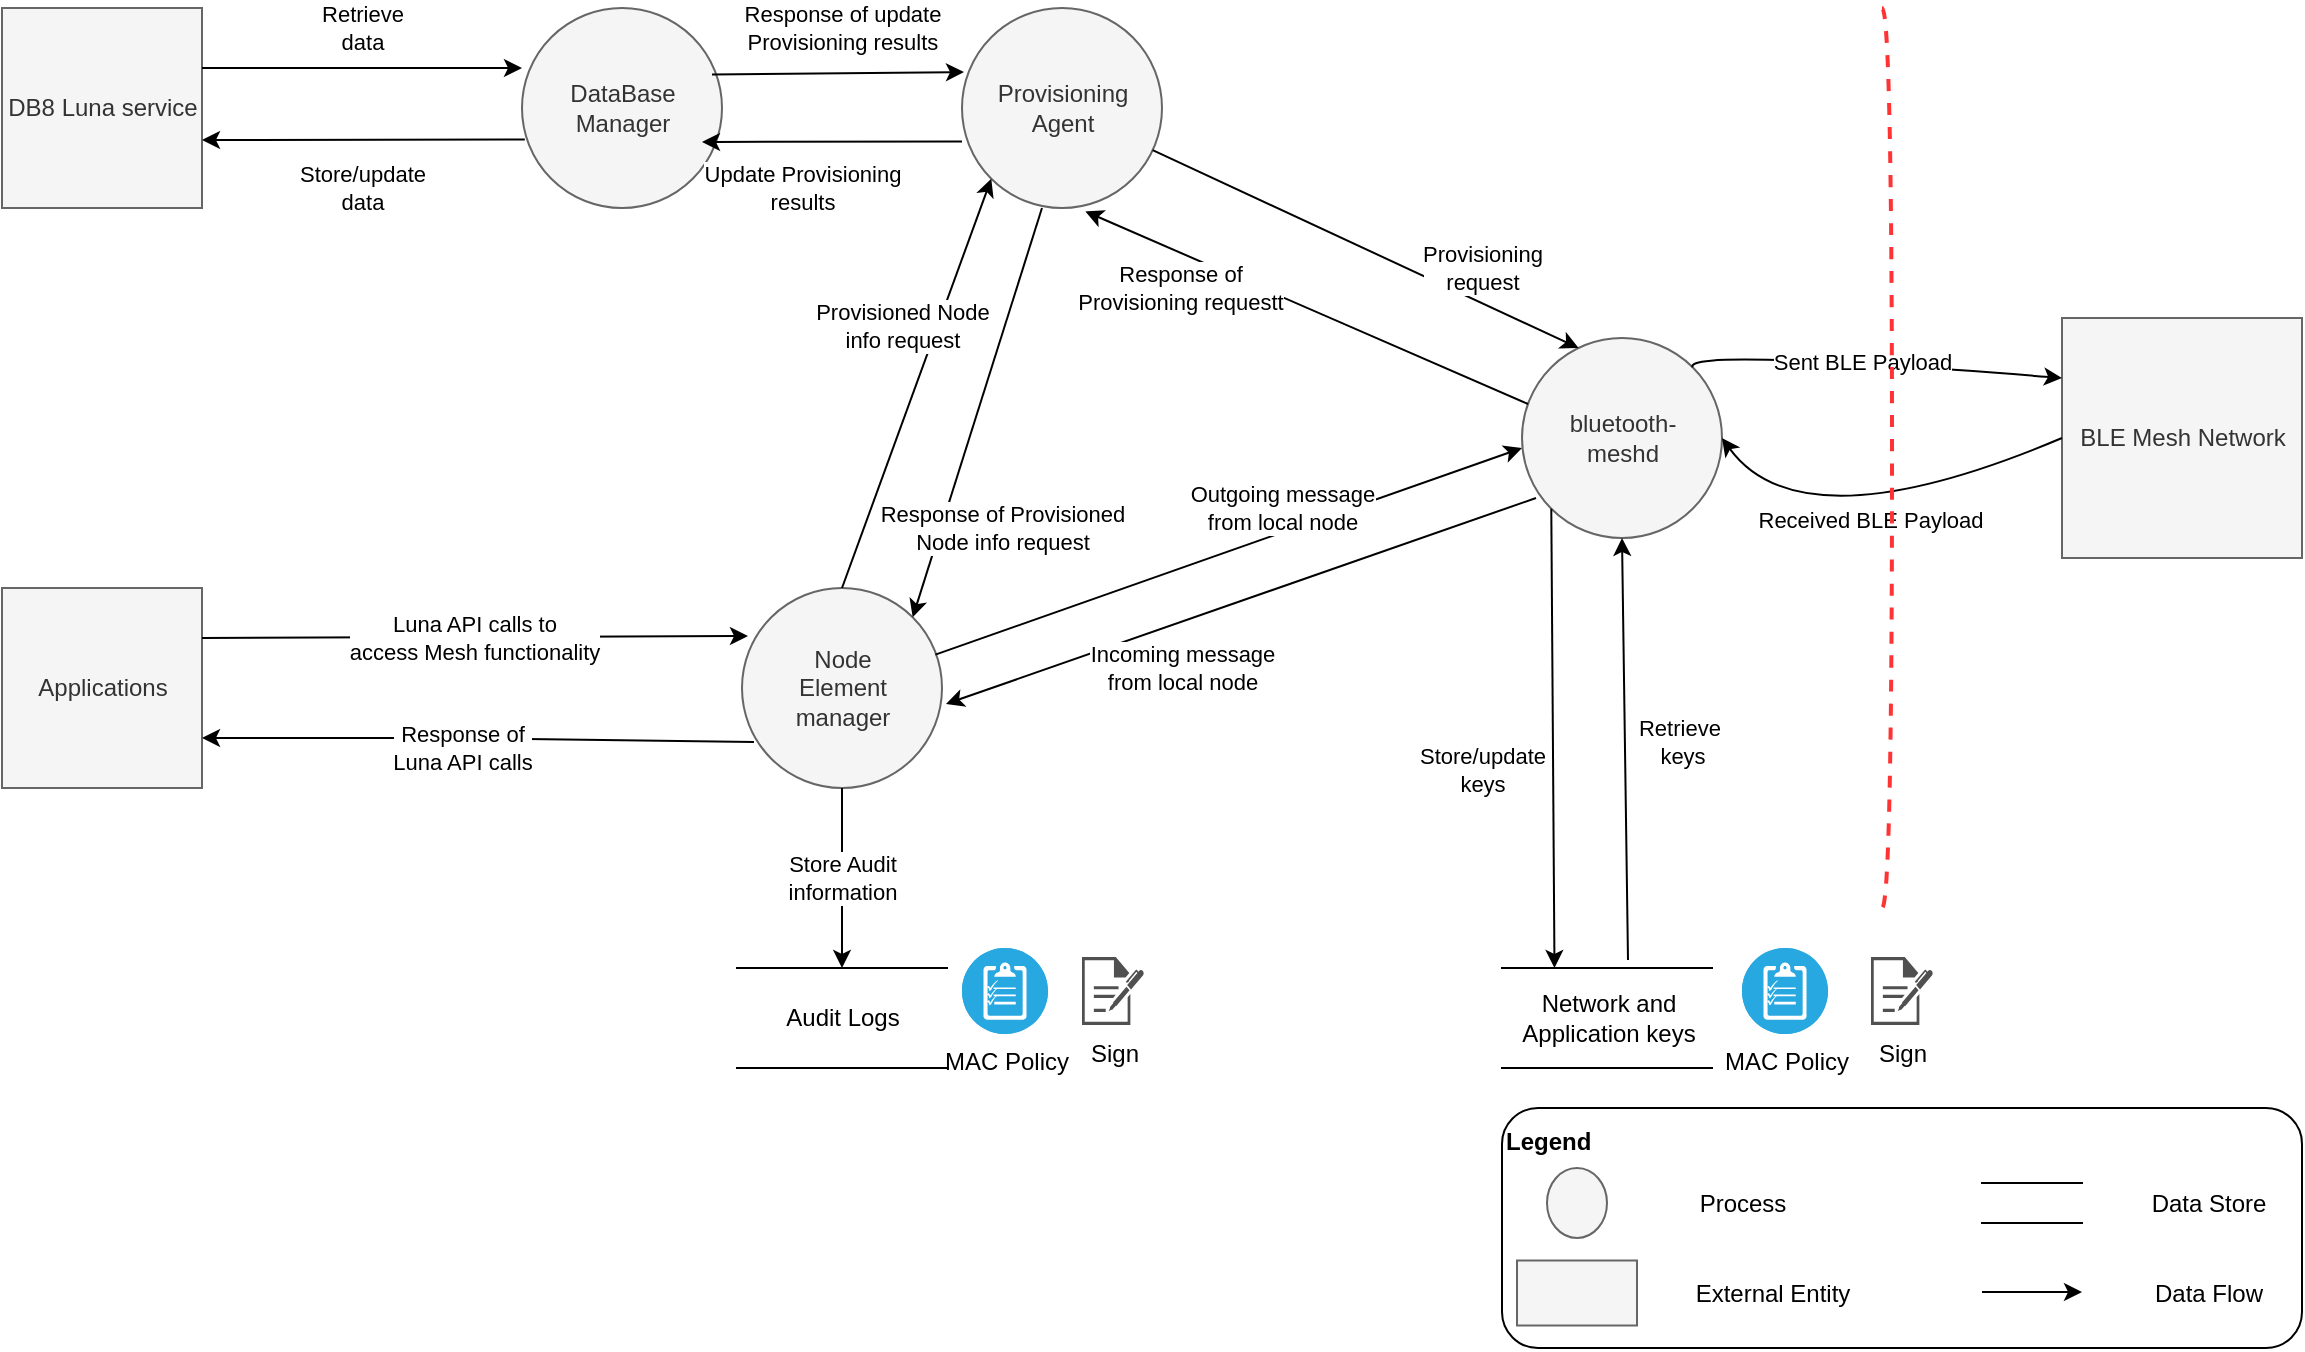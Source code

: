 <mxfile version="15.9.1" type="github">
  <diagram id="IsX-ca7briTGJr2a4FPF" name="Page-1">
    <mxGraphModel dx="2272" dy="762" grid="1" gridSize="10" guides="1" tooltips="1" connect="1" arrows="1" fold="1" page="1" pageScale="1" pageWidth="850" pageHeight="1100" math="0" shadow="0">
      <root>
        <mxCell id="0" />
        <mxCell id="1" parent="0" />
        <mxCell id="6GS9RnuVQp1nDECI6Flo-25" value="BLE Mesh Network" style="html=1;dashed=0;whitespace=wrap;fillColor=#f5f5f5;fontColor=#333333;strokeColor=#666666;" vertex="1" parent="1">
          <mxGeometry x="610" y="285" width="120" height="120" as="geometry" />
        </mxCell>
        <mxCell id="6GS9RnuVQp1nDECI6Flo-26" value="Applications" style="html=1;dashed=0;whitespace=wrap;fillColor=#f5f5f5;fontColor=#333333;strokeColor=#666666;" vertex="1" parent="1">
          <mxGeometry x="-420" y="420" width="100" height="100" as="geometry" />
        </mxCell>
        <mxCell id="6GS9RnuVQp1nDECI6Flo-27" value="DB8 Luna service" style="html=1;dashed=0;whitespace=wrap;fillColor=#f5f5f5;fontColor=#333333;strokeColor=#666666;" vertex="1" parent="1">
          <mxGeometry x="-420" y="130" width="100" height="100" as="geometry" />
        </mxCell>
        <mxCell id="6GS9RnuVQp1nDECI6Flo-28" value="bluetooth-&lt;br&gt;meshd" style="shape=ellipse;html=1;dashed=0;whitespace=wrap;aspect=fixed;perimeter=ellipsePerimeter;fillColor=#f5f5f5;fontColor=#333333;strokeColor=#666666;" vertex="1" parent="1">
          <mxGeometry x="340" y="295" width="100" height="100" as="geometry" />
        </mxCell>
        <mxCell id="6GS9RnuVQp1nDECI6Flo-29" value="Node&lt;br&gt;Element&lt;br&gt;manager" style="shape=ellipse;html=1;dashed=0;whitespace=wrap;aspect=fixed;perimeter=ellipsePerimeter;fillColor=#f5f5f5;fontColor=#333333;strokeColor=#666666;" vertex="1" parent="1">
          <mxGeometry x="-50" y="420" width="100" height="100" as="geometry" />
        </mxCell>
        <mxCell id="6GS9RnuVQp1nDECI6Flo-30" value="Provisioning&lt;br&gt;Agent" style="shape=ellipse;html=1;dashed=0;whitespace=wrap;aspect=fixed;perimeter=ellipsePerimeter;fillColor=#f5f5f5;fontColor=#333333;strokeColor=#666666;" vertex="1" parent="1">
          <mxGeometry x="60" y="130" width="100" height="100" as="geometry" />
        </mxCell>
        <mxCell id="6GS9RnuVQp1nDECI6Flo-31" value="DataBase&lt;br&gt;Manager" style="shape=ellipse;html=1;dashed=0;whitespace=wrap;aspect=fixed;perimeter=ellipsePerimeter;fillColor=#f5f5f5;fontColor=#333333;strokeColor=#666666;" vertex="1" parent="1">
          <mxGeometry x="-160" y="130" width="100" height="100" as="geometry" />
        </mxCell>
        <mxCell id="6GS9RnuVQp1nDECI6Flo-32" value="Sent BLE Payload" style="endArrow=classic;html=1;curved=1;entryX=0;entryY=0.25;entryDx=0;entryDy=0;exitX=1;exitY=0;exitDx=0;exitDy=0;" edge="1" parent="1" source="6GS9RnuVQp1nDECI6Flo-28" target="6GS9RnuVQp1nDECI6Flo-25">
          <mxGeometry width="50" height="50" relative="1" as="geometry">
            <mxPoint x="330" y="333" as="sourcePoint" />
            <mxPoint x="400" y="325" as="targetPoint" />
            <Array as="points">
              <mxPoint x="420" y="300" />
            </Array>
          </mxGeometry>
        </mxCell>
        <mxCell id="6GS9RnuVQp1nDECI6Flo-33" value="&lt;span style=&quot;color: rgb(0 , 0 , 0) ; font-family: &amp;#34;helvetica&amp;#34; ; font-size: 11px ; font-style: normal ; font-weight: 400 ; letter-spacing: normal ; text-align: center ; text-indent: 0px ; text-transform: none ; word-spacing: 0px ; background-color: rgb(255 , 255 , 255) ; display: inline ; float: none&quot;&gt;Received BLE Payload&lt;/span&gt;" style="endArrow=classic;html=1;curved=1;entryX=1;entryY=0.5;entryDx=0;entryDy=0;exitX=0;exitY=0.5;exitDx=0;exitDy=0;" edge="1" parent="1" source="6GS9RnuVQp1nDECI6Flo-25" target="6GS9RnuVQp1nDECI6Flo-28">
          <mxGeometry width="50" height="50" relative="1" as="geometry">
            <mxPoint x="350" y="375" as="sourcePoint" />
            <mxPoint x="400" y="325" as="targetPoint" />
            <Array as="points">
              <mxPoint x="480" y="400" />
            </Array>
          </mxGeometry>
        </mxCell>
        <mxCell id="6GS9RnuVQp1nDECI6Flo-36" value="Provisioning&lt;br&gt;request" style="endArrow=classic;html=1;rounded=0;entryX=0.283;entryY=0.05;entryDx=0;entryDy=0;entryPerimeter=0;" edge="1" parent="1" source="6GS9RnuVQp1nDECI6Flo-30" target="6GS9RnuVQp1nDECI6Flo-28">
          <mxGeometry x="0.483" y="16" width="50" height="50" relative="1" as="geometry">
            <mxPoint x="350" y="305" as="sourcePoint" />
            <mxPoint x="400" y="255" as="targetPoint" />
            <mxPoint as="offset" />
          </mxGeometry>
        </mxCell>
        <mxCell id="6GS9RnuVQp1nDECI6Flo-37" value="" style="endArrow=classic;html=1;rounded=0;entryX=0.617;entryY=1.017;entryDx=0;entryDy=0;entryPerimeter=0;exitX=0.03;exitY=0.33;exitDx=0;exitDy=0;exitPerimeter=0;" edge="1" parent="1" source="6GS9RnuVQp1nDECI6Flo-28" target="6GS9RnuVQp1nDECI6Flo-30">
          <mxGeometry width="50" height="50" relative="1" as="geometry">
            <mxPoint x="350" y="305" as="sourcePoint" />
            <mxPoint x="400" y="255" as="targetPoint" />
          </mxGeometry>
        </mxCell>
        <mxCell id="6GS9RnuVQp1nDECI6Flo-58" value="Response of&lt;br&gt;Provisioning requestt" style="edgeLabel;html=1;align=center;verticalAlign=middle;resizable=0;points=[];" vertex="1" connectable="0" parent="6GS9RnuVQp1nDECI6Flo-37">
          <mxGeometry x="0.304" y="1" relative="1" as="geometry">
            <mxPoint x="-29" y="4" as="offset" />
          </mxGeometry>
        </mxCell>
        <mxCell id="6GS9RnuVQp1nDECI6Flo-38" value="Update Provisioning&lt;br&gt;results" style="endArrow=classic;html=1;rounded=0;exitX=0;exitY=0.667;exitDx=0;exitDy=0;exitPerimeter=0;" edge="1" parent="1" source="6GS9RnuVQp1nDECI6Flo-30">
          <mxGeometry x="0.232" y="23" width="50" height="50" relative="1" as="geometry">
            <mxPoint x="120" y="271" as="sourcePoint" />
            <mxPoint x="-70" y="197" as="targetPoint" />
            <mxPoint as="offset" />
          </mxGeometry>
        </mxCell>
        <mxCell id="6GS9RnuVQp1nDECI6Flo-39" value="&lt;span style=&quot;color: rgb(0 , 0 , 0) ; font-family: &amp;#34;helvetica&amp;#34; ; font-size: 11px ; font-style: normal ; font-weight: 400 ; letter-spacing: normal ; text-align: center ; text-indent: 0px ; text-transform: none ; word-spacing: 0px ; background-color: rgb(255 , 255 , 255) ; display: inline ; float: none&quot;&gt;Response of update&lt;br&gt;Provisioning&amp;nbsp;&lt;/span&gt;&lt;span style=&quot;color: rgb(0 , 0 , 0) ; font-family: &amp;#34;helvetica&amp;#34; ; font-size: 11px ; font-style: normal ; font-weight: 400 ; letter-spacing: normal ; text-align: center ; text-indent: 0px ; text-transform: none ; word-spacing: 0px ; background-color: rgb(255 , 255 , 255) ; display: inline ; float: none&quot;&gt;results&lt;/span&gt;" style="endArrow=classic;html=1;rounded=0;exitX=0.95;exitY=0.333;exitDx=0;exitDy=0;exitPerimeter=0;entryX=0.01;entryY=0.32;entryDx=0;entryDy=0;entryPerimeter=0;" edge="1" parent="1" source="6GS9RnuVQp1nDECI6Flo-31" target="6GS9RnuVQp1nDECI6Flo-30">
          <mxGeometry x="0.035" y="23" width="50" height="50" relative="1" as="geometry">
            <mxPoint x="350" y="305" as="sourcePoint" />
            <mxPoint x="120" y="250" as="targetPoint" />
            <mxPoint as="offset" />
          </mxGeometry>
        </mxCell>
        <mxCell id="6GS9RnuVQp1nDECI6Flo-40" value="Retrieve&lt;br&gt;data" style="endArrow=classic;html=1;rounded=0;exitX=1;exitY=0.3;exitDx=0;exitDy=0;exitPerimeter=0;" edge="1" parent="1" source="6GS9RnuVQp1nDECI6Flo-27">
          <mxGeometry y="20" width="50" height="50" relative="1" as="geometry">
            <mxPoint x="350" y="205" as="sourcePoint" />
            <mxPoint x="-160" y="160" as="targetPoint" />
            <mxPoint as="offset" />
          </mxGeometry>
        </mxCell>
        <mxCell id="6GS9RnuVQp1nDECI6Flo-41" value="Store/update&lt;br&gt;data" style="endArrow=classic;html=1;rounded=0;exitX=0.014;exitY=0.657;exitDx=0;exitDy=0;exitPerimeter=0;entryX=1;entryY=0.66;entryDx=0;entryDy=0;entryPerimeter=0;" edge="1" parent="1" source="6GS9RnuVQp1nDECI6Flo-31" target="6GS9RnuVQp1nDECI6Flo-27">
          <mxGeometry x="0.009" y="24" width="50" height="50" relative="1" as="geometry">
            <mxPoint x="350" y="205" as="sourcePoint" />
            <mxPoint x="-270" y="196" as="targetPoint" />
            <mxPoint as="offset" />
          </mxGeometry>
        </mxCell>
        <mxCell id="6GS9RnuVQp1nDECI6Flo-42" value="Luna API calls to&lt;br&gt;access Mesh functionality" style="endArrow=classic;html=1;rounded=0;entryX=0.03;entryY=0.24;entryDx=0;entryDy=0;entryPerimeter=0;exitX=1;exitY=0.25;exitDx=0;exitDy=0;" edge="1" parent="1" source="6GS9RnuVQp1nDECI6Flo-26" target="6GS9RnuVQp1nDECI6Flo-29">
          <mxGeometry width="50" height="50" relative="1" as="geometry">
            <mxPoint x="350" y="205" as="sourcePoint" />
            <mxPoint x="400" y="155" as="targetPoint" />
          </mxGeometry>
        </mxCell>
        <mxCell id="6GS9RnuVQp1nDECI6Flo-43" value="Response of&lt;br&gt;Luna API calls" style="endArrow=classic;html=1;rounded=0;entryX=1;entryY=0.75;entryDx=0;entryDy=0;exitX=0.06;exitY=0.77;exitDx=0;exitDy=0;exitPerimeter=0;" edge="1" parent="1" source="6GS9RnuVQp1nDECI6Flo-29" target="6GS9RnuVQp1nDECI6Flo-26">
          <mxGeometry x="0.058" y="5" width="50" height="50" relative="1" as="geometry">
            <mxPoint x="350" y="205" as="sourcePoint" />
            <mxPoint x="400" y="155" as="targetPoint" />
            <Array as="points">
              <mxPoint x="-190" y="495" />
            </Array>
            <mxPoint as="offset" />
          </mxGeometry>
        </mxCell>
        <mxCell id="6GS9RnuVQp1nDECI6Flo-44" value="Provisioned Node&lt;br&gt;info request" style="endArrow=classic;html=1;rounded=0;entryX=0;entryY=1;entryDx=0;entryDy=0;exitX=0.5;exitY=0;exitDx=0;exitDy=0;" edge="1" parent="1" source="6GS9RnuVQp1nDECI6Flo-29" target="6GS9RnuVQp1nDECI6Flo-30">
          <mxGeometry x="0.216" y="16" width="50" height="50" relative="1" as="geometry">
            <mxPoint x="350" y="205" as="sourcePoint" />
            <mxPoint x="400" y="155" as="targetPoint" />
            <mxPoint y="-1" as="offset" />
          </mxGeometry>
        </mxCell>
        <mxCell id="6GS9RnuVQp1nDECI6Flo-45" value="" style="endArrow=classic;html=1;rounded=0;entryX=1;entryY=0;entryDx=0;entryDy=0;exitX=0.4;exitY=1;exitDx=0;exitDy=0;exitPerimeter=0;" edge="1" parent="1" source="6GS9RnuVQp1nDECI6Flo-30" target="6GS9RnuVQp1nDECI6Flo-29">
          <mxGeometry width="50" height="50" relative="1" as="geometry">
            <mxPoint x="350" y="205" as="sourcePoint" />
            <mxPoint x="400" y="155" as="targetPoint" />
          </mxGeometry>
        </mxCell>
        <mxCell id="6GS9RnuVQp1nDECI6Flo-59" value="Response of Provisioned&lt;br&gt;Node&amp;nbsp;info request" style="edgeLabel;html=1;align=center;verticalAlign=middle;resizable=0;points=[];" vertex="1" connectable="0" parent="6GS9RnuVQp1nDECI6Flo-45">
          <mxGeometry x="0.326" y="1" relative="1" as="geometry">
            <mxPoint x="22" y="24" as="offset" />
          </mxGeometry>
        </mxCell>
        <mxCell id="6GS9RnuVQp1nDECI6Flo-46" value="Network and&lt;br&gt;Application keys" style="html=1;dashed=0;whitespace=wrap;shape=partialRectangle;right=0;left=0;" vertex="1" parent="1">
          <mxGeometry x="330" y="610" width="105" height="50" as="geometry" />
        </mxCell>
        <mxCell id="6GS9RnuVQp1nDECI6Flo-47" value="Audit Logs" style="html=1;dashed=0;whitespace=wrap;shape=partialRectangle;right=0;left=0;" vertex="1" parent="1">
          <mxGeometry x="-52.5" y="610" width="105" height="50" as="geometry" />
        </mxCell>
        <mxCell id="6GS9RnuVQp1nDECI6Flo-48" value="" style="endArrow=classic;html=1;rounded=0;exitX=0.6;exitY=-0.08;exitDx=0;exitDy=0;entryX=0.5;entryY=1;entryDx=0;entryDy=0;exitPerimeter=0;" edge="1" parent="1" source="6GS9RnuVQp1nDECI6Flo-46" target="6GS9RnuVQp1nDECI6Flo-28">
          <mxGeometry x="0.066" y="-39" width="50" height="50" relative="1" as="geometry">
            <mxPoint x="260" y="425" as="sourcePoint" />
            <mxPoint x="310" y="375" as="targetPoint" />
            <mxPoint as="offset" />
          </mxGeometry>
        </mxCell>
        <mxCell id="6GS9RnuVQp1nDECI6Flo-57" value="Retrieve&amp;nbsp;&lt;br&gt;keys" style="edgeLabel;html=1;align=center;verticalAlign=middle;resizable=0;points=[];" vertex="1" connectable="0" parent="6GS9RnuVQp1nDECI6Flo-48">
          <mxGeometry x="0.248" y="-1" relative="1" as="geometry">
            <mxPoint x="28" y="22" as="offset" />
          </mxGeometry>
        </mxCell>
        <mxCell id="6GS9RnuVQp1nDECI6Flo-49" value="" style="endArrow=classic;html=1;rounded=0;exitX=0;exitY=1;exitDx=0;exitDy=0;entryX=0.25;entryY=0;entryDx=0;entryDy=0;" edge="1" parent="1" source="6GS9RnuVQp1nDECI6Flo-28" target="6GS9RnuVQp1nDECI6Flo-46">
          <mxGeometry width="50" height="50" relative="1" as="geometry">
            <mxPoint x="350" y="405" as="sourcePoint" />
            <mxPoint x="400" y="355" as="targetPoint" />
          </mxGeometry>
        </mxCell>
        <mxCell id="6GS9RnuVQp1nDECI6Flo-56" value="Store/update&lt;br&gt;keys" style="edgeLabel;html=1;align=center;verticalAlign=middle;resizable=0;points=[];" vertex="1" connectable="0" parent="6GS9RnuVQp1nDECI6Flo-49">
          <mxGeometry x="0.173" y="-1" relative="1" as="geometry">
            <mxPoint x="-35" y="-4" as="offset" />
          </mxGeometry>
        </mxCell>
        <mxCell id="6GS9RnuVQp1nDECI6Flo-51" value="Store Audit&lt;br&gt;information" style="endArrow=classic;html=1;rounded=0;entryX=0.5;entryY=0;entryDx=0;entryDy=0;" edge="1" parent="1" source="6GS9RnuVQp1nDECI6Flo-29" target="6GS9RnuVQp1nDECI6Flo-47">
          <mxGeometry width="50" height="50" relative="1" as="geometry">
            <mxPoint x="350" y="405" as="sourcePoint" />
            <mxPoint x="10" y="525" as="targetPoint" />
          </mxGeometry>
        </mxCell>
        <mxCell id="6GS9RnuVQp1nDECI6Flo-52" value="Outgoing message&lt;br&gt;from local node" style="endArrow=classic;html=1;rounded=0;exitX=0.967;exitY=0.333;exitDx=0;exitDy=0;exitPerimeter=0;entryX=0;entryY=0.55;entryDx=0;entryDy=0;entryPerimeter=0;" edge="1" parent="1" source="6GS9RnuVQp1nDECI6Flo-29" target="6GS9RnuVQp1nDECI6Flo-28">
          <mxGeometry x="0.208" y="12" width="50" height="50" relative="1" as="geometry">
            <mxPoint x="350" y="405" as="sourcePoint" />
            <mxPoint x="400" y="355" as="targetPoint" />
            <mxPoint as="offset" />
          </mxGeometry>
        </mxCell>
        <mxCell id="6GS9RnuVQp1nDECI6Flo-53" value="&lt;span style=&quot;color: rgb(0 , 0 , 0) ; font-family: &amp;#34;helvetica&amp;#34; ; font-size: 11px ; font-style: normal ; font-weight: 400 ; letter-spacing: normal ; text-align: center ; text-indent: 0px ; text-transform: none ; word-spacing: 0px ; background-color: rgb(255 , 255 , 255) ; display: inline ; float: none&quot;&gt;Incoming message&lt;/span&gt;&lt;br style=&quot;color: rgb(0 , 0 , 0) ; font-family: &amp;#34;helvetica&amp;#34; ; font-size: 11px ; font-style: normal ; font-weight: 400 ; letter-spacing: normal ; text-align: center ; text-indent: 0px ; text-transform: none ; word-spacing: 0px&quot;&gt;&lt;span style=&quot;color: rgb(0 , 0 , 0) ; font-family: &amp;#34;helvetica&amp;#34; ; font-size: 11px ; font-style: normal ; font-weight: 400 ; letter-spacing: normal ; text-align: center ; text-indent: 0px ; text-transform: none ; word-spacing: 0px ; background-color: rgb(255 , 255 , 255) ; display: inline ; float: none&quot;&gt;from local node&lt;/span&gt;" style="endArrow=classic;html=1;rounded=0;entryX=1.02;entryY=0.58;entryDx=0;entryDy=0;exitX=0.07;exitY=0.8;exitDx=0;exitDy=0;exitPerimeter=0;entryPerimeter=0;" edge="1" parent="1" source="6GS9RnuVQp1nDECI6Flo-28" target="6GS9RnuVQp1nDECI6Flo-29">
          <mxGeometry x="0.249" y="22" width="50" height="50" relative="1" as="geometry">
            <mxPoint x="264.645" y="385.355" as="sourcePoint" />
            <mxPoint x="30" y="450" as="targetPoint" />
            <mxPoint as="offset" />
          </mxGeometry>
        </mxCell>
        <mxCell id="6GS9RnuVQp1nDECI6Flo-55" value="" style="shape=requiredInterface;html=1;verticalLabelPosition=bottom;dashed=1;strokeColor=#FF3333;strokeWidth=2;fillColor=none;fontColor=#FF3333;align=left;" vertex="1" parent="1">
          <mxGeometry x="520" y="130" width="5" height="450" as="geometry" />
        </mxCell>
        <mxCell id="6GS9RnuVQp1nDECI6Flo-71" value="" style="group" vertex="1" connectable="0" parent="1">
          <mxGeometry x="330" y="680" width="400" height="120" as="geometry" />
        </mxCell>
        <mxCell id="6GS9RnuVQp1nDECI6Flo-61" value="&lt;b&gt;Legend&lt;/b&gt;&lt;br&gt;&lt;br&gt;&lt;br&gt;&lt;br&gt;&lt;br&gt;&lt;br&gt;&lt;br&gt;" style="rounded=1;whiteSpace=wrap;html=1;align=left;" vertex="1" parent="6GS9RnuVQp1nDECI6Flo-71">
          <mxGeometry width="400" height="120" as="geometry" />
        </mxCell>
        <mxCell id="6GS9RnuVQp1nDECI6Flo-62" value="" style="shape=ellipse;html=1;dashed=0;whitespace=wrap;perimeter=ellipsePerimeter;fillColor=#f5f5f5;fontColor=#333333;strokeColor=#666666;" vertex="1" parent="6GS9RnuVQp1nDECI6Flo-71">
          <mxGeometry x="22.5" y="30" width="30" height="35" as="geometry" />
        </mxCell>
        <mxCell id="6GS9RnuVQp1nDECI6Flo-63" value="Process" style="text;html=1;align=center;verticalAlign=middle;resizable=0;points=[];autosize=1;strokeColor=none;fillColor=none;" vertex="1" parent="6GS9RnuVQp1nDECI6Flo-71">
          <mxGeometry x="90" y="37.5" width="60" height="20" as="geometry" />
        </mxCell>
        <mxCell id="6GS9RnuVQp1nDECI6Flo-64" value="" style="html=1;dashed=0;whitespace=wrap;fillColor=#f5f5f5;fontColor=#333333;strokeColor=#666666;" vertex="1" parent="6GS9RnuVQp1nDECI6Flo-71">
          <mxGeometry x="7.5" y="76.25" width="60" height="32.5" as="geometry" />
        </mxCell>
        <mxCell id="6GS9RnuVQp1nDECI6Flo-65" value="External Entity" style="text;html=1;align=center;verticalAlign=middle;resizable=0;points=[];autosize=1;strokeColor=none;fillColor=none;" vertex="1" parent="6GS9RnuVQp1nDECI6Flo-71">
          <mxGeometry x="90" y="82.5" width="90" height="20" as="geometry" />
        </mxCell>
        <mxCell id="6GS9RnuVQp1nDECI6Flo-66" value="" style="html=1;dashed=0;whitespace=wrap;shape=partialRectangle;right=0;left=0;" vertex="1" parent="6GS9RnuVQp1nDECI6Flo-71">
          <mxGeometry x="240" y="37.5" width="50" height="20" as="geometry" />
        </mxCell>
        <mxCell id="6GS9RnuVQp1nDECI6Flo-67" value="Data Store" style="text;html=1;align=center;verticalAlign=middle;resizable=0;points=[];autosize=1;strokeColor=none;fillColor=none;" vertex="1" parent="6GS9RnuVQp1nDECI6Flo-71">
          <mxGeometry x="317.5" y="37.5" width="70" height="20" as="geometry" />
        </mxCell>
        <mxCell id="6GS9RnuVQp1nDECI6Flo-69" value="" style="endArrow=classic;html=1;rounded=0;" edge="1" parent="6GS9RnuVQp1nDECI6Flo-71">
          <mxGeometry width="50" height="50" relative="1" as="geometry">
            <mxPoint x="240" y="92" as="sourcePoint" />
            <mxPoint x="290" y="92" as="targetPoint" />
          </mxGeometry>
        </mxCell>
        <mxCell id="6GS9RnuVQp1nDECI6Flo-70" value="Data Flow" style="text;html=1;align=center;verticalAlign=middle;resizable=0;points=[];autosize=1;strokeColor=none;fillColor=none;" vertex="1" parent="6GS9RnuVQp1nDECI6Flo-71">
          <mxGeometry x="317.5" y="82.5" width="70" height="20" as="geometry" />
        </mxCell>
        <mxCell id="6GS9RnuVQp1nDECI6Flo-72" value="MAC Policy" style="fillColor=#28A8E0;verticalLabelPosition=bottom;sketch=0;html=1;strokeColor=#ffffff;verticalAlign=top;align=center;points=[[0.145,0.145,0],[0.5,0,0],[0.855,0.145,0],[1,0.5,0],[0.855,0.855,0],[0.5,1,0],[0.145,0.855,0],[0,0.5,0]];pointerEvents=1;shape=mxgraph.cisco_safe.compositeIcon;bgIcon=ellipse;resIcon=mxgraph.cisco_safe.capability.policy_configuration;" vertex="1" parent="1">
          <mxGeometry x="60" y="600" width="43" height="43" as="geometry" />
        </mxCell>
        <mxCell id="6GS9RnuVQp1nDECI6Flo-73" value="MAC Policy" style="fillColor=#28A8E0;verticalLabelPosition=bottom;sketch=0;html=1;strokeColor=#ffffff;verticalAlign=top;align=center;points=[[0.145,0.145,0],[0.5,0,0],[0.855,0.145,0],[1,0.5,0],[0.855,0.855,0],[0.5,1,0],[0.145,0.855,0],[0,0.5,0]];pointerEvents=1;shape=mxgraph.cisco_safe.compositeIcon;bgIcon=ellipse;resIcon=mxgraph.cisco_safe.capability.policy_configuration;" vertex="1" parent="1">
          <mxGeometry x="450" y="600" width="43" height="43" as="geometry" />
        </mxCell>
        <mxCell id="6GS9RnuVQp1nDECI6Flo-74" value="Sign" style="sketch=0;pointerEvents=1;shadow=0;dashed=0;html=1;strokeColor=none;fillColor=#505050;labelPosition=center;verticalLabelPosition=bottom;verticalAlign=top;outlineConnect=0;align=center;shape=mxgraph.office.concepts.sign_up;" vertex="1" parent="1">
          <mxGeometry x="120" y="604.5" width="31" height="34" as="geometry" />
        </mxCell>
        <mxCell id="6GS9RnuVQp1nDECI6Flo-75" value="Sign" style="sketch=0;pointerEvents=1;shadow=0;dashed=0;html=1;strokeColor=none;fillColor=#505050;labelPosition=center;verticalLabelPosition=bottom;verticalAlign=top;outlineConnect=0;align=center;shape=mxgraph.office.concepts.sign_up;" vertex="1" parent="1">
          <mxGeometry x="514.5" y="604.5" width="31" height="34" as="geometry" />
        </mxCell>
      </root>
    </mxGraphModel>
  </diagram>
</mxfile>
